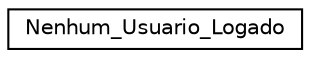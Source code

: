 digraph "Graphical Class Hierarchy"
{
 // LATEX_PDF_SIZE
  edge [fontname="Helvetica",fontsize="10",labelfontname="Helvetica",labelfontsize="10"];
  node [fontname="Helvetica",fontsize="10",shape=record];
  rankdir="LR";
  Node0 [label="Nenhum_Usuario_Logado",height=0.2,width=0.4,color="black", fillcolor="white", style="filled",URL="$structNenhum__Usuario__Logado.html",tooltip="Estrutura para representar uma exceção de nenhum usuário logado."];
}
